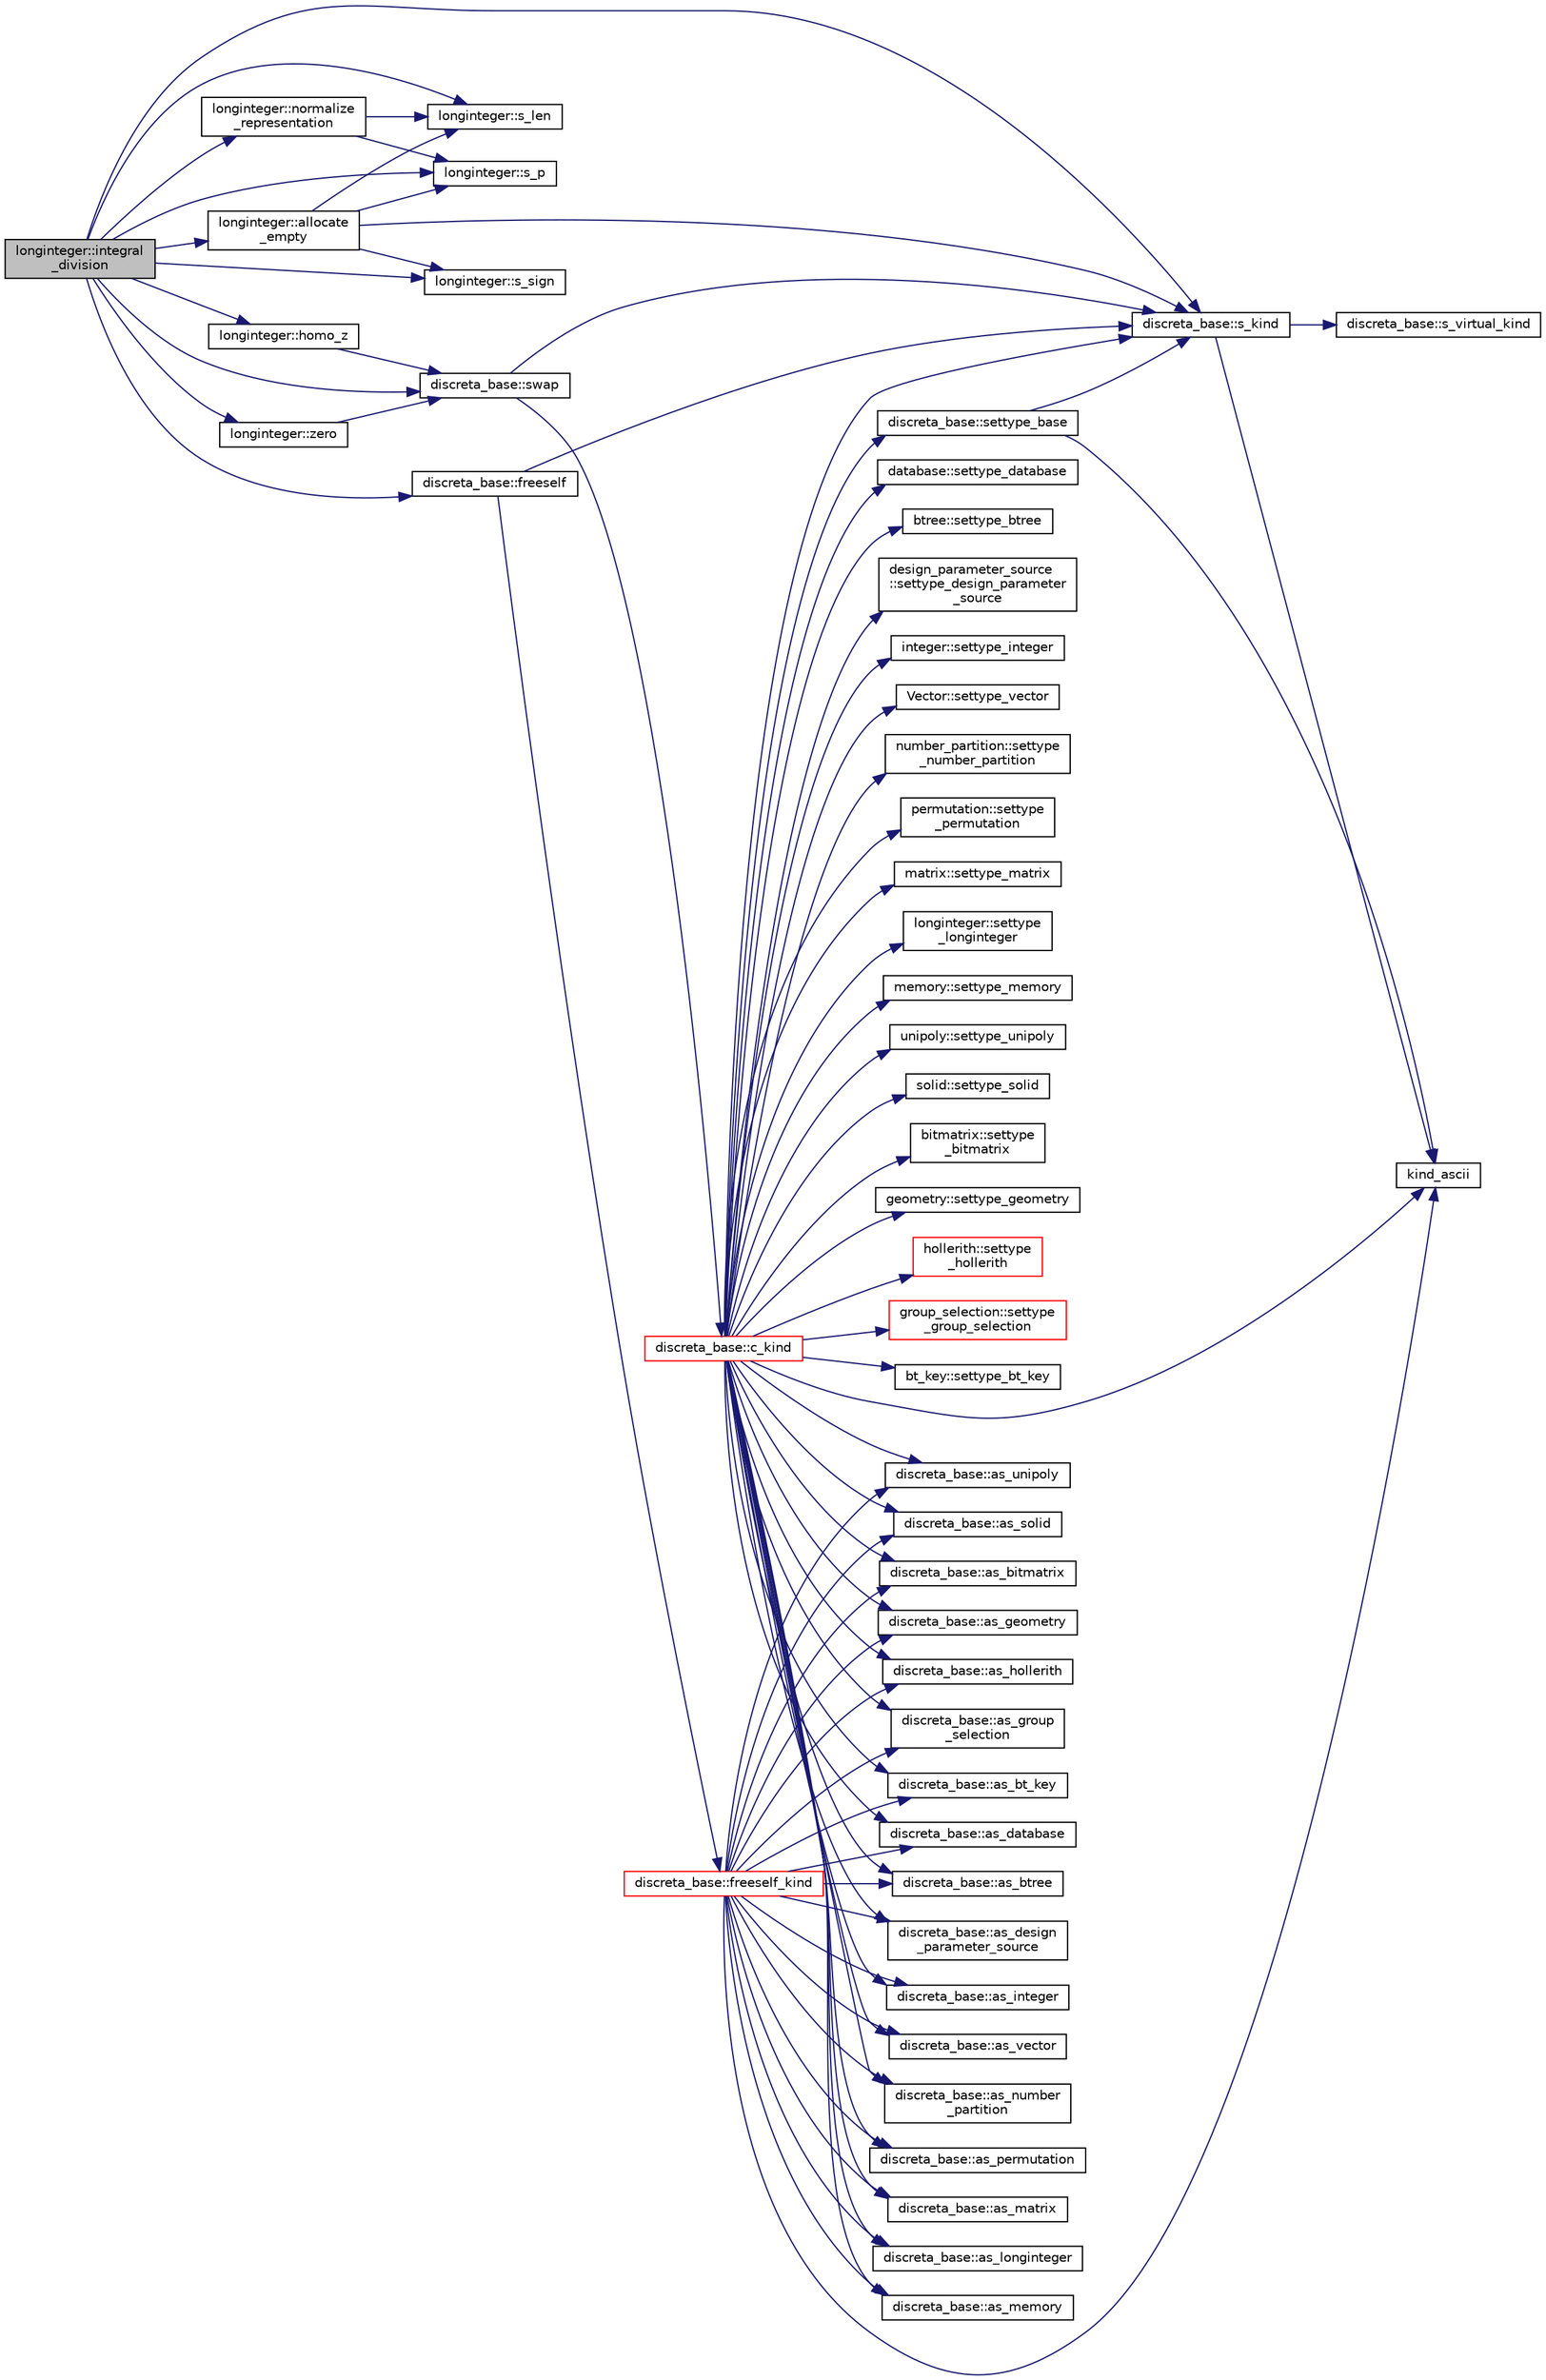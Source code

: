 digraph "longinteger::integral_division"
{
  edge [fontname="Helvetica",fontsize="10",labelfontname="Helvetica",labelfontsize="10"];
  node [fontname="Helvetica",fontsize="10",shape=record];
  rankdir="LR";
  Node910 [label="longinteger::integral\l_division",height=0.2,width=0.4,color="black", fillcolor="grey75", style="filled", fontcolor="black"];
  Node910 -> Node911 [color="midnightblue",fontsize="10",style="solid",fontname="Helvetica"];
  Node911 [label="discreta_base::s_kind",height=0.2,width=0.4,color="black", fillcolor="white", style="filled",URL="$d7/d71/classdiscreta__base.html#a8a830025c74adbbc3362418a7c2ba157"];
  Node911 -> Node912 [color="midnightblue",fontsize="10",style="solid",fontname="Helvetica"];
  Node912 [label="discreta_base::s_virtual_kind",height=0.2,width=0.4,color="black", fillcolor="white", style="filled",URL="$d7/d71/classdiscreta__base.html#a52778a6d6943a468be083d0785d418fb"];
  Node911 -> Node913 [color="midnightblue",fontsize="10",style="solid",fontname="Helvetica"];
  Node913 [label="kind_ascii",height=0.2,width=0.4,color="black", fillcolor="white", style="filled",URL="$d9/d60/discreta_8h.html#ad0ce825a9f29bc6cec27e1b64cfe27bf"];
  Node910 -> Node914 [color="midnightblue",fontsize="10",style="solid",fontname="Helvetica"];
  Node914 [label="longinteger::homo_z",height=0.2,width=0.4,color="black", fillcolor="white", style="filled",URL="$d3/d71/classlonginteger.html#a986e829bf35eca2b9f24b1b3766d5677"];
  Node914 -> Node915 [color="midnightblue",fontsize="10",style="solid",fontname="Helvetica"];
  Node915 [label="discreta_base::swap",height=0.2,width=0.4,color="black", fillcolor="white", style="filled",URL="$d7/d71/classdiscreta__base.html#a2e8acbb9d3476675dac5b6a583b0293e"];
  Node915 -> Node911 [color="midnightblue",fontsize="10",style="solid",fontname="Helvetica"];
  Node915 -> Node916 [color="midnightblue",fontsize="10",style="solid",fontname="Helvetica"];
  Node916 [label="discreta_base::c_kind",height=0.2,width=0.4,color="red", fillcolor="white", style="filled",URL="$d7/d71/classdiscreta__base.html#adc2ff61589c2d083688e7a43f333cb62"];
  Node916 -> Node917 [color="midnightblue",fontsize="10",style="solid",fontname="Helvetica"];
  Node917 [label="discreta_base::settype_base",height=0.2,width=0.4,color="black", fillcolor="white", style="filled",URL="$d7/d71/classdiscreta__base.html#a4f42899a89447d1c3993ea07c38f8ad4"];
  Node917 -> Node911 [color="midnightblue",fontsize="10",style="solid",fontname="Helvetica"];
  Node917 -> Node913 [color="midnightblue",fontsize="10",style="solid",fontname="Helvetica"];
  Node916 -> Node918 [color="midnightblue",fontsize="10",style="solid",fontname="Helvetica"];
  Node918 [label="discreta_base::as_integer",height=0.2,width=0.4,color="black", fillcolor="white", style="filled",URL="$d7/d71/classdiscreta__base.html#a00d7691eaf874fd283d942692fe8dd26"];
  Node916 -> Node919 [color="midnightblue",fontsize="10",style="solid",fontname="Helvetica"];
  Node919 [label="integer::settype_integer",height=0.2,width=0.4,color="black", fillcolor="white", style="filled",URL="$d0/de5/classinteger.html#a6265c65ef311229acd513d748faba796"];
  Node916 -> Node920 [color="midnightblue",fontsize="10",style="solid",fontname="Helvetica"];
  Node920 [label="discreta_base::as_vector",height=0.2,width=0.4,color="black", fillcolor="white", style="filled",URL="$d7/d71/classdiscreta__base.html#a7bdd6cae39c380b128ee9e17e42cf020"];
  Node916 -> Node921 [color="midnightblue",fontsize="10",style="solid",fontname="Helvetica"];
  Node921 [label="Vector::settype_vector",height=0.2,width=0.4,color="black", fillcolor="white", style="filled",URL="$d5/db2/class_vector.html#a34e0d00b18c051f23904a8429fa6c8b4"];
  Node916 -> Node922 [color="midnightblue",fontsize="10",style="solid",fontname="Helvetica"];
  Node922 [label="discreta_base::as_number\l_partition",height=0.2,width=0.4,color="black", fillcolor="white", style="filled",URL="$d7/d71/classdiscreta__base.html#a307aa09de0e925d46697707968ffab00"];
  Node916 -> Node923 [color="midnightblue",fontsize="10",style="solid",fontname="Helvetica"];
  Node923 [label="number_partition::settype\l_number_partition",height=0.2,width=0.4,color="black", fillcolor="white", style="filled",URL="$df/d50/classnumber__partition.html#a3aaec1b557758f643ffc8555bbc358be"];
  Node916 -> Node924 [color="midnightblue",fontsize="10",style="solid",fontname="Helvetica"];
  Node924 [label="discreta_base::as_permutation",height=0.2,width=0.4,color="black", fillcolor="white", style="filled",URL="$d7/d71/classdiscreta__base.html#aa4e72f36a82984239b12ae831e131098"];
  Node916 -> Node925 [color="midnightblue",fontsize="10",style="solid",fontname="Helvetica"];
  Node925 [label="permutation::settype\l_permutation",height=0.2,width=0.4,color="black", fillcolor="white", style="filled",URL="$d0/d08/classpermutation.html#af1eea29f86195cede9562e444664c28c"];
  Node916 -> Node926 [color="midnightblue",fontsize="10",style="solid",fontname="Helvetica"];
  Node926 [label="discreta_base::as_matrix",height=0.2,width=0.4,color="black", fillcolor="white", style="filled",URL="$d7/d71/classdiscreta__base.html#ae4d7f56d917a4707b838fbffde6467ff"];
  Node916 -> Node927 [color="midnightblue",fontsize="10",style="solid",fontname="Helvetica"];
  Node927 [label="matrix::settype_matrix",height=0.2,width=0.4,color="black", fillcolor="white", style="filled",URL="$d1/d8d/classmatrix.html#a1780283a64a789e4084d792683d276bb"];
  Node916 -> Node928 [color="midnightblue",fontsize="10",style="solid",fontname="Helvetica"];
  Node928 [label="discreta_base::as_longinteger",height=0.2,width=0.4,color="black", fillcolor="white", style="filled",URL="$d7/d71/classdiscreta__base.html#a20a094639eb711b10c8694c51937f7cd"];
  Node916 -> Node929 [color="midnightblue",fontsize="10",style="solid",fontname="Helvetica"];
  Node929 [label="longinteger::settype\l_longinteger",height=0.2,width=0.4,color="black", fillcolor="white", style="filled",URL="$d3/d71/classlonginteger.html#ae5f811ece8df31b9ff114368a18e1dc5"];
  Node916 -> Node930 [color="midnightblue",fontsize="10",style="solid",fontname="Helvetica"];
  Node930 [label="discreta_base::as_memory",height=0.2,width=0.4,color="black", fillcolor="white", style="filled",URL="$d7/d71/classdiscreta__base.html#ad94b2d7dce0cd4fa22db57f6e79c4bd2"];
  Node916 -> Node931 [color="midnightblue",fontsize="10",style="solid",fontname="Helvetica"];
  Node931 [label="memory::settype_memory",height=0.2,width=0.4,color="black", fillcolor="white", style="filled",URL="$d8/d99/classmemory.html#a33aae277f9b8fe36b02e9d5da895451b"];
  Node916 -> Node932 [color="midnightblue",fontsize="10",style="solid",fontname="Helvetica"];
  Node932 [label="discreta_base::as_unipoly",height=0.2,width=0.4,color="black", fillcolor="white", style="filled",URL="$d7/d71/classdiscreta__base.html#ad50d8027f039fe5c2478cddb243adc9d"];
  Node916 -> Node933 [color="midnightblue",fontsize="10",style="solid",fontname="Helvetica"];
  Node933 [label="unipoly::settype_unipoly",height=0.2,width=0.4,color="black", fillcolor="white", style="filled",URL="$d1/d89/classunipoly.html#a8db854fcc85c5e1150b1f1b1c005c95b"];
  Node916 -> Node934 [color="midnightblue",fontsize="10",style="solid",fontname="Helvetica"];
  Node934 [label="discreta_base::as_solid",height=0.2,width=0.4,color="black", fillcolor="white", style="filled",URL="$d7/d71/classdiscreta__base.html#a1fc5f2b85ec97ab0a69dd64903c970a5"];
  Node916 -> Node935 [color="midnightblue",fontsize="10",style="solid",fontname="Helvetica"];
  Node935 [label="solid::settype_solid",height=0.2,width=0.4,color="black", fillcolor="white", style="filled",URL="$d8/def/classsolid.html#a775bd4821f75a8aee4ea3d4335ff90e0"];
  Node916 -> Node936 [color="midnightblue",fontsize="10",style="solid",fontname="Helvetica"];
  Node936 [label="discreta_base::as_bitmatrix",height=0.2,width=0.4,color="black", fillcolor="white", style="filled",URL="$d7/d71/classdiscreta__base.html#a071ad54ea8ef6c9d1d15f532e5a76df6"];
  Node916 -> Node937 [color="midnightblue",fontsize="10",style="solid",fontname="Helvetica"];
  Node937 [label="bitmatrix::settype\l_bitmatrix",height=0.2,width=0.4,color="black", fillcolor="white", style="filled",URL="$de/dc8/classbitmatrix.html#acb571d947f9526665ebbdc0ce3e2a973"];
  Node916 -> Node938 [color="midnightblue",fontsize="10",style="solid",fontname="Helvetica"];
  Node938 [label="discreta_base::as_geometry",height=0.2,width=0.4,color="black", fillcolor="white", style="filled",URL="$d7/d71/classdiscreta__base.html#a38fc7b4cdd830703e9d87354b79bc5c8"];
  Node916 -> Node939 [color="midnightblue",fontsize="10",style="solid",fontname="Helvetica"];
  Node939 [label="geometry::settype_geometry",height=0.2,width=0.4,color="black", fillcolor="white", style="filled",URL="$da/d44/classgeometry.html#ab4a336baba6a3f56f5ffa053a5be5ba7"];
  Node916 -> Node940 [color="midnightblue",fontsize="10",style="solid",fontname="Helvetica"];
  Node940 [label="discreta_base::as_hollerith",height=0.2,width=0.4,color="black", fillcolor="white", style="filled",URL="$d7/d71/classdiscreta__base.html#a3e66f82711f314710107e2f29e589690"];
  Node916 -> Node941 [color="midnightblue",fontsize="10",style="solid",fontname="Helvetica"];
  Node941 [label="hollerith::settype\l_hollerith",height=0.2,width=0.4,color="red", fillcolor="white", style="filled",URL="$d8/d99/classhollerith.html#a23bbd4acfc88a0e90f1245f243f51f76"];
  Node916 -> Node943 [color="midnightblue",fontsize="10",style="solid",fontname="Helvetica"];
  Node943 [label="discreta_base::as_group\l_selection",height=0.2,width=0.4,color="black", fillcolor="white", style="filled",URL="$d7/d71/classdiscreta__base.html#aae1bac4883c567718bef9fb610abbdc8"];
  Node916 -> Node944 [color="midnightblue",fontsize="10",style="solid",fontname="Helvetica"];
  Node944 [label="group_selection::settype\l_group_selection",height=0.2,width=0.4,color="red", fillcolor="white", style="filled",URL="$d6/db0/classgroup__selection.html#a015ed73b7b8d784bedd4d11ac1fc0ec1"];
  Node916 -> Node947 [color="midnightblue",fontsize="10",style="solid",fontname="Helvetica"];
  Node947 [label="discreta_base::as_bt_key",height=0.2,width=0.4,color="black", fillcolor="white", style="filled",URL="$d7/d71/classdiscreta__base.html#a2734c6e08dca17cf6588bd5064ec1b9f"];
  Node916 -> Node948 [color="midnightblue",fontsize="10",style="solid",fontname="Helvetica"];
  Node948 [label="bt_key::settype_bt_key",height=0.2,width=0.4,color="black", fillcolor="white", style="filled",URL="$d1/de5/classbt__key.html#a352bb10beb7c789d8d29373035824800"];
  Node916 -> Node949 [color="midnightblue",fontsize="10",style="solid",fontname="Helvetica"];
  Node949 [label="discreta_base::as_database",height=0.2,width=0.4,color="black", fillcolor="white", style="filled",URL="$d7/d71/classdiscreta__base.html#ab055d39d58210a2b03ba3d33703b09a9"];
  Node916 -> Node950 [color="midnightblue",fontsize="10",style="solid",fontname="Helvetica"];
  Node950 [label="database::settype_database",height=0.2,width=0.4,color="black", fillcolor="white", style="filled",URL="$db/d72/classdatabase.html#a014639aa001462e480eb1f3984839b72"];
  Node916 -> Node951 [color="midnightblue",fontsize="10",style="solid",fontname="Helvetica"];
  Node951 [label="discreta_base::as_btree",height=0.2,width=0.4,color="black", fillcolor="white", style="filled",URL="$d7/d71/classdiscreta__base.html#a78e76674cef2ec113c17989c11288778"];
  Node916 -> Node952 [color="midnightblue",fontsize="10",style="solid",fontname="Helvetica"];
  Node952 [label="btree::settype_btree",height=0.2,width=0.4,color="black", fillcolor="white", style="filled",URL="$dd/db0/classbtree.html#a5a1b9773c848908a6050cc733d2d9780"];
  Node916 -> Node953 [color="midnightblue",fontsize="10",style="solid",fontname="Helvetica"];
  Node953 [label="discreta_base::as_design\l_parameter_source",height=0.2,width=0.4,color="black", fillcolor="white", style="filled",URL="$d7/d71/classdiscreta__base.html#a59cbf837c6582ded5bc586265d13d81a"];
  Node916 -> Node954 [color="midnightblue",fontsize="10",style="solid",fontname="Helvetica"];
  Node954 [label="design_parameter_source\l::settype_design_parameter\l_source",height=0.2,width=0.4,color="black", fillcolor="white", style="filled",URL="$df/d4b/classdesign__parameter__source.html#a3af3b851df87bd1661fb9c9ce18822c8"];
  Node916 -> Node913 [color="midnightblue",fontsize="10",style="solid",fontname="Helvetica"];
  Node916 -> Node911 [color="midnightblue",fontsize="10",style="solid",fontname="Helvetica"];
  Node910 -> Node957 [color="midnightblue",fontsize="10",style="solid",fontname="Helvetica"];
  Node957 [label="longinteger::normalize\l_representation",height=0.2,width=0.4,color="black", fillcolor="white", style="filled",URL="$d3/d71/classlonginteger.html#a5e03d4e260c963943ba123114314c88b"];
  Node957 -> Node958 [color="midnightblue",fontsize="10",style="solid",fontname="Helvetica"];
  Node958 [label="longinteger::s_len",height=0.2,width=0.4,color="black", fillcolor="white", style="filled",URL="$d3/d71/classlonginteger.html#a5d414ae211f4e16abd932257351c74df"];
  Node957 -> Node959 [color="midnightblue",fontsize="10",style="solid",fontname="Helvetica"];
  Node959 [label="longinteger::s_p",height=0.2,width=0.4,color="black", fillcolor="white", style="filled",URL="$d3/d71/classlonginteger.html#aa946d4c3bfd34bbfd0b811d5f5795f82"];
  Node910 -> Node958 [color="midnightblue",fontsize="10",style="solid",fontname="Helvetica"];
  Node910 -> Node960 [color="midnightblue",fontsize="10",style="solid",fontname="Helvetica"];
  Node960 [label="longinteger::zero",height=0.2,width=0.4,color="black", fillcolor="white", style="filled",URL="$d3/d71/classlonginteger.html#a082d0c05f45c21f188e17a8463a42800"];
  Node960 -> Node915 [color="midnightblue",fontsize="10",style="solid",fontname="Helvetica"];
  Node910 -> Node915 [color="midnightblue",fontsize="10",style="solid",fontname="Helvetica"];
  Node910 -> Node961 [color="midnightblue",fontsize="10",style="solid",fontname="Helvetica"];
  Node961 [label="longinteger::allocate\l_empty",height=0.2,width=0.4,color="black", fillcolor="white", style="filled",URL="$d3/d71/classlonginteger.html#a40b25b8aed02337972489655293eda99"];
  Node961 -> Node911 [color="midnightblue",fontsize="10",style="solid",fontname="Helvetica"];
  Node961 -> Node962 [color="midnightblue",fontsize="10",style="solid",fontname="Helvetica"];
  Node962 [label="longinteger::s_sign",height=0.2,width=0.4,color="black", fillcolor="white", style="filled",URL="$d3/d71/classlonginteger.html#a33f5b6c545e97635cb71670f76ed1fb3"];
  Node961 -> Node958 [color="midnightblue",fontsize="10",style="solid",fontname="Helvetica"];
  Node961 -> Node959 [color="midnightblue",fontsize="10",style="solid",fontname="Helvetica"];
  Node910 -> Node962 [color="midnightblue",fontsize="10",style="solid",fontname="Helvetica"];
  Node910 -> Node963 [color="midnightblue",fontsize="10",style="solid",fontname="Helvetica"];
  Node963 [label="discreta_base::freeself",height=0.2,width=0.4,color="black", fillcolor="white", style="filled",URL="$d7/d71/classdiscreta__base.html#a9a3c9501a562293b5667c11b9174d6e5"];
  Node963 -> Node964 [color="midnightblue",fontsize="10",style="solid",fontname="Helvetica"];
  Node964 [label="discreta_base::freeself_kind",height=0.2,width=0.4,color="red", fillcolor="white", style="filled",URL="$d7/d71/classdiscreta__base.html#a63a23ada2165b3838fab719ed458cec8"];
  Node964 -> Node918 [color="midnightblue",fontsize="10",style="solid",fontname="Helvetica"];
  Node964 -> Node920 [color="midnightblue",fontsize="10",style="solid",fontname="Helvetica"];
  Node964 -> Node922 [color="midnightblue",fontsize="10",style="solid",fontname="Helvetica"];
  Node964 -> Node924 [color="midnightblue",fontsize="10",style="solid",fontname="Helvetica"];
  Node964 -> Node926 [color="midnightblue",fontsize="10",style="solid",fontname="Helvetica"];
  Node964 -> Node928 [color="midnightblue",fontsize="10",style="solid",fontname="Helvetica"];
  Node964 -> Node930 [color="midnightblue",fontsize="10",style="solid",fontname="Helvetica"];
  Node964 -> Node932 [color="midnightblue",fontsize="10",style="solid",fontname="Helvetica"];
  Node964 -> Node934 [color="midnightblue",fontsize="10",style="solid",fontname="Helvetica"];
  Node964 -> Node936 [color="midnightblue",fontsize="10",style="solid",fontname="Helvetica"];
  Node964 -> Node938 [color="midnightblue",fontsize="10",style="solid",fontname="Helvetica"];
  Node964 -> Node940 [color="midnightblue",fontsize="10",style="solid",fontname="Helvetica"];
  Node964 -> Node943 [color="midnightblue",fontsize="10",style="solid",fontname="Helvetica"];
  Node964 -> Node947 [color="midnightblue",fontsize="10",style="solid",fontname="Helvetica"];
  Node964 -> Node949 [color="midnightblue",fontsize="10",style="solid",fontname="Helvetica"];
  Node964 -> Node951 [color="midnightblue",fontsize="10",style="solid",fontname="Helvetica"];
  Node964 -> Node953 [color="midnightblue",fontsize="10",style="solid",fontname="Helvetica"];
  Node964 -> Node913 [color="midnightblue",fontsize="10",style="solid",fontname="Helvetica"];
  Node963 -> Node911 [color="midnightblue",fontsize="10",style="solid",fontname="Helvetica"];
  Node910 -> Node959 [color="midnightblue",fontsize="10",style="solid",fontname="Helvetica"];
}
